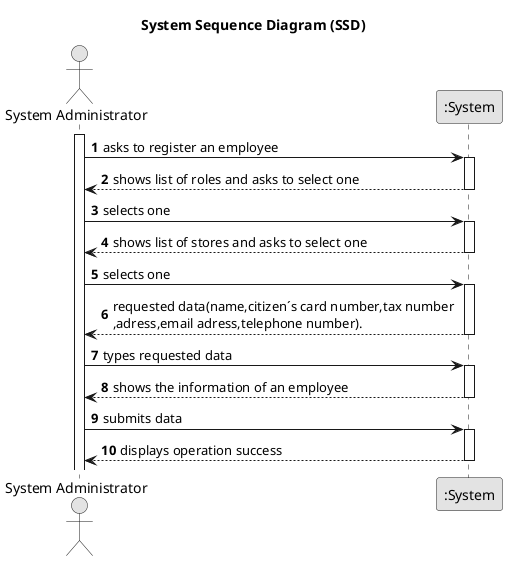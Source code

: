 @startuml
skinparam monochrome true
skinparam packageStyle rectangle
skinparam shadowing false

title System Sequence Diagram (SSD)

autonumber

actor "System Administrator" as Admin
participant ":System" as System

activate Admin

    Admin -> System : asks to register an employee
    activate System

    System --> Admin : shows list of roles and asks to select one
    deactivate System

        Admin -> System : selects one
        activate System

         System --> Admin : shows list of stores and asks to select one
            deactivate System

                Admin -> System : selects one
                activate System

   System --> Admin :  requested data(name,citizen´s card number,tax number \n,adress,email adress,telephone number).
     deactivate System

    Admin -> System : types requested data
    activate System

     System --> Admin : shows the information of an employee
            deactivate System

    Admin -> System : submits data
    activate System

        System --> Admin : displays operation success
    deactivate System

@enduml